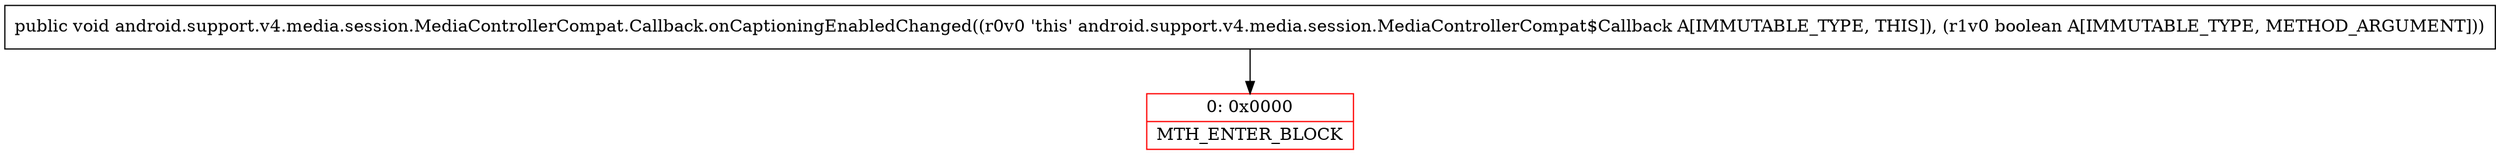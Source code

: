 digraph "CFG forandroid.support.v4.media.session.MediaControllerCompat.Callback.onCaptioningEnabledChanged(Z)V" {
subgraph cluster_Region_652436477 {
label = "R(0)";
node [shape=record,color=blue];
}
Node_0 [shape=record,color=red,label="{0\:\ 0x0000|MTH_ENTER_BLOCK\l}"];
MethodNode[shape=record,label="{public void android.support.v4.media.session.MediaControllerCompat.Callback.onCaptioningEnabledChanged((r0v0 'this' android.support.v4.media.session.MediaControllerCompat$Callback A[IMMUTABLE_TYPE, THIS]), (r1v0 boolean A[IMMUTABLE_TYPE, METHOD_ARGUMENT])) }"];
MethodNode -> Node_0;
}

